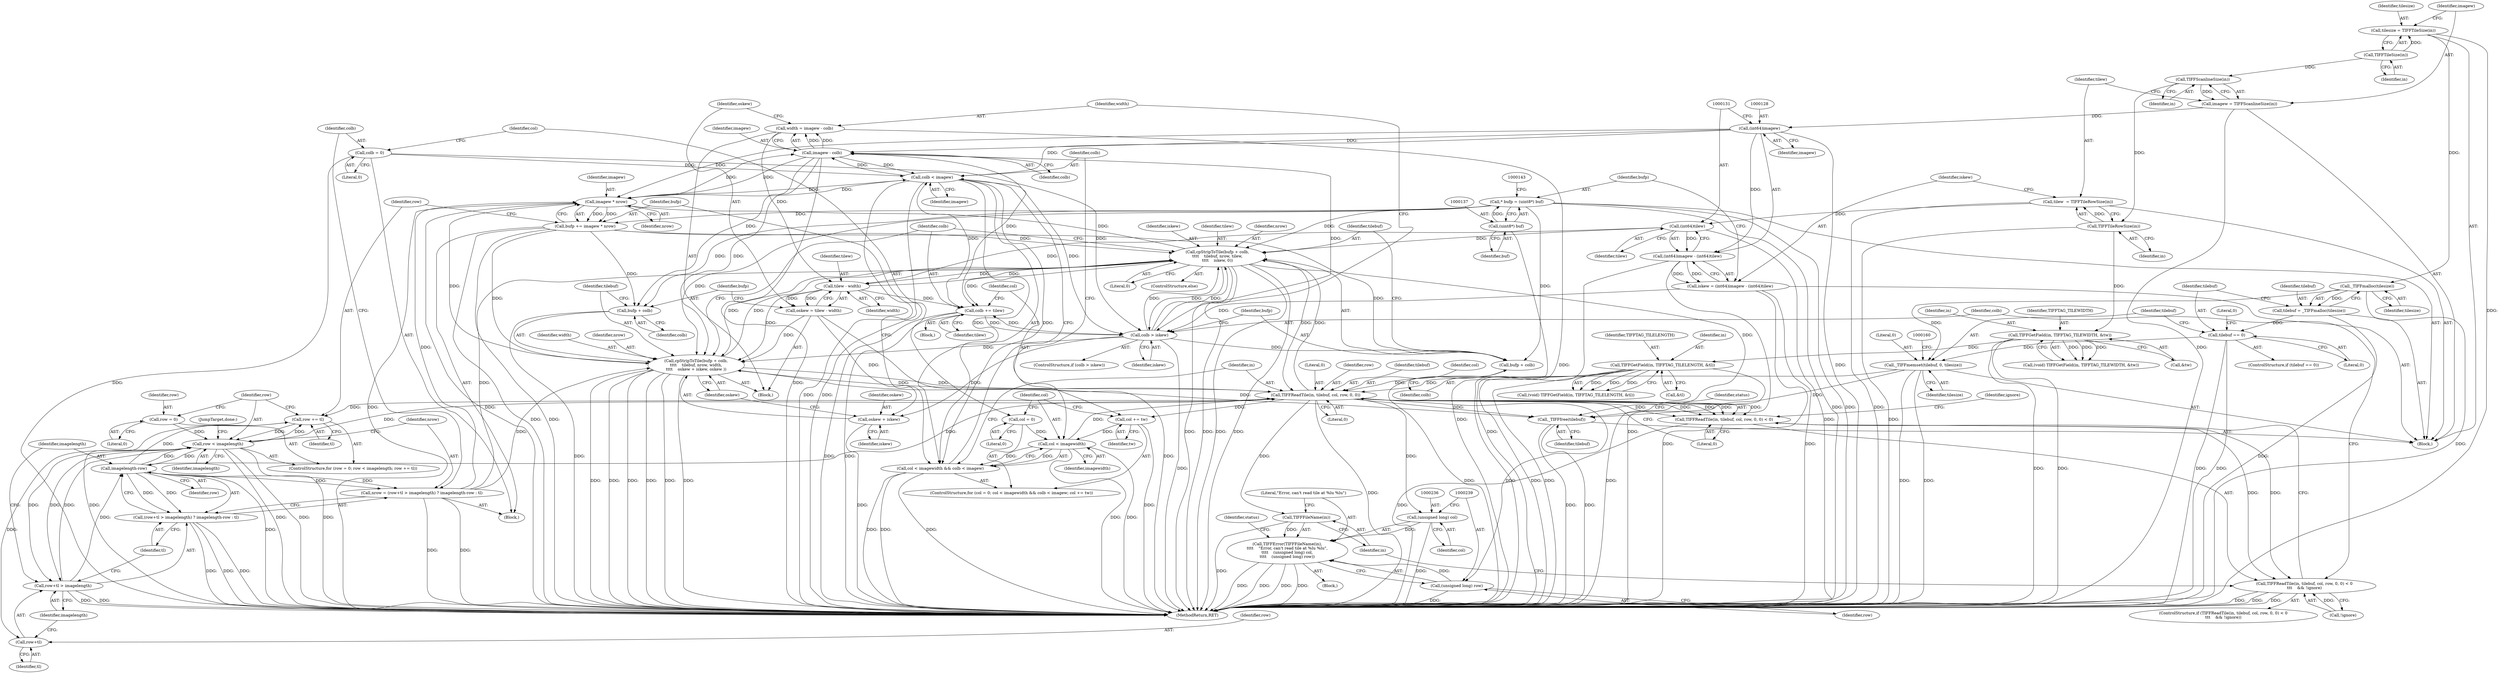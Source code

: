digraph "0_libtiff_787c0ee906430b772f33ca50b97b8b5ca070faec@integer" {
"1000251" [label="(Call,width = imagew - colb)"];
"1000253" [label="(Call,imagew - colb)"];
"1000210" [label="(Call,colb < imagew)"];
"1000283" [label="(Call,colb += tilew)"];
"1000259" [label="(Call,tilew - width)"];
"1000130" [label="(Call,(int64)tilew)"];
"1000119" [label="(Call,tilew  = TIFFTileRowSize(in))"];
"1000121" [label="(Call,TIFFTileRowSize(in))"];
"1000116" [label="(Call,TIFFScanlineSize(in))"];
"1000110" [label="(Call,TIFFTileSize(in))"];
"1000274" [label="(Call,cpStripToTile(bufp + colb,\n\t\t\t\t    tilebuf, nrow, tilew,\n\t\t\t\t    iskew, 0))"];
"1000286" [label="(Call,bufp += imagew * nrow)"];
"1000288" [label="(Call,imagew * nrow)"];
"1000127" [label="(Call,(int64)imagew)"];
"1000114" [label="(Call,imagew = TIFFScanlineSize(in))"];
"1000185" [label="(Call,nrow = (row+tl > imagelength) ? imagelength-row : tl)"];
"1000193" [label="(Call,imagelength-row)"];
"1000188" [label="(Call,row+tl > imagelength)"];
"1000177" [label="(Call,row < imagelength)"];
"1000180" [label="(Call,row += tl)"];
"1000220" [label="(Call,TIFFReadTile(in, tilebuf, col, row, 0, 0))"];
"1000168" [label="(Call,TIFFGetField(in, TIFFTAG_TILELENGTH, &tl))"];
"1000161" [label="(Call,TIFFGetField(in, TIFFTAG_TILEWIDTH, &tw))"];
"1000262" [label="(Call,cpStripToTile(bufp + colb,\n\t\t\t\t    tilebuf, nrow, width,\n\t\t\t\t    oskew + iskew, oskew ))"];
"1000134" [label="(Call,* bufp = (uint8*) buf)"];
"1000136" [label="(Call,(uint8*) buf)"];
"1000257" [label="(Call,oskew = tilew - width)"];
"1000246" [label="(Call,colb > iskew)"];
"1000198" [label="(Call,colb = 0)"];
"1000124" [label="(Call,iskew = (int64)imagew - (int64)tilew)"];
"1000126" [label="(Call,(int64)imagew - (int64)tilew)"];
"1000155" [label="(Call,_TIFFmemset(tilebuf, 0, tilesize))"];
"1000150" [label="(Call,tilebuf == 0)"];
"1000145" [label="(Call,tilebuf = _TIFFmalloc(tilesize))"];
"1000147" [label="(Call,_TIFFmalloc(tilesize))"];
"1000108" [label="(Call,tilesize = TIFFTileSize(in))"];
"1000207" [label="(Call,col < imagewidth)"];
"1000213" [label="(Call,col += tw)"];
"1000203" [label="(Call,col = 0)"];
"1000174" [label="(Call,row = 0)"];
"1000251" [label="(Call,width = imagew - colb)"];
"1000206" [label="(Call,col < imagewidth && colb < imagew)"];
"1000263" [label="(Call,bufp + colb)"];
"1000275" [label="(Call,bufp + colb)"];
"1000269" [label="(Call,oskew + iskew)"];
"1000292" [label="(Call,_TIFFfree(tilebuf))"];
"1000187" [label="(Call,(row+tl > imagelength) ? imagelength-row : tl)"];
"1000189" [label="(Call,row+tl)"];
"1000219" [label="(Call,TIFFReadTile(in, tilebuf, col, row, 0, 0) < 0)"];
"1000218" [label="(Call,TIFFReadTile(in, tilebuf, col, row, 0, 0) < 0\n\t\t\t    && !ignore)"];
"1000232" [label="(Call,TIFFFileName(in))"];
"1000231" [label="(Call,TIFFError(TIFFFileName(in),\n\t\t\t\t    \"Error, can't read tile at %lu %lu\",\n\t\t\t\t    (unsigned long) col,\n\t\t\t\t    (unsigned long) row))"];
"1000235" [label="(Call,(unsigned long) col)"];
"1000238" [label="(Call,(unsigned long) row)"];
"1000246" [label="(Call,colb > iskew)"];
"1000281" [label="(Identifier,iskew)"];
"1000175" [label="(Identifier,row)"];
"1000249" [label="(Block,)"];
"1000296" [label="(MethodReturn,RET)"];
"1000195" [label="(Identifier,row)"];
"1000180" [label="(Call,row += tl)"];
"1000272" [label="(Identifier,oskew)"];
"1000228" [label="(Call,!ignore)"];
"1000282" [label="(Literal,0)"];
"1000235" [label="(Call,(unsigned long) col)"];
"1000155" [label="(Call,_TIFFmemset(tilebuf, 0, tilesize))"];
"1000251" [label="(Call,width = imagew - colb)"];
"1000267" [label="(Identifier,nrow)"];
"1000266" [label="(Identifier,tilebuf)"];
"1000177" [label="(Call,row < imagelength)"];
"1000258" [label="(Identifier,oskew)"];
"1000150" [label="(Call,tilebuf == 0)"];
"1000216" [label="(Block,)"];
"1000257" [label="(Call,oskew = tilew - width)"];
"1000192" [label="(Identifier,imagelength)"];
"1000111" [label="(Identifier,in)"];
"1000169" [label="(Identifier,in)"];
"1000280" [label="(Identifier,tilew)"];
"1000198" [label="(Call,colb = 0)"];
"1000145" [label="(Call,tilebuf = _TIFFmalloc(tilesize))"];
"1000276" [label="(Identifier,bufp)"];
"1000193" [label="(Call,imagelength-row)"];
"1000189" [label="(Call,row+tl)"];
"1000212" [label="(Identifier,imagew)"];
"1000217" [label="(ControlStructure,if (TIFFReadTile(in, tilebuf, col, row, 0, 0) < 0\n\t\t\t    && !ignore))"];
"1000114" [label="(Call,imagew = TIFFScanlineSize(in))"];
"1000277" [label="(Identifier,colb)"];
"1000166" [label="(Call,(void) TIFFGetField(in, TIFFTAG_TILELENGTH, &tl))"];
"1000181" [label="(Identifier,row)"];
"1000121" [label="(Call,TIFFTileRowSize(in))"];
"1000182" [label="(Identifier,tl)"];
"1000194" [label="(Identifier,imagelength)"];
"1000213" [label="(Call,col += tw)"];
"1000210" [label="(Call,colb < imagew)"];
"1000226" [label="(Literal,0)"];
"1000259" [label="(Call,tilew - width)"];
"1000162" [label="(Identifier,in)"];
"1000183" [label="(Block,)"];
"1000156" [label="(Identifier,tilebuf)"];
"1000108" [label="(Call,tilesize = TIFFTileSize(in))"];
"1000242" [label="(Identifier,status)"];
"1000163" [label="(Identifier,TIFFTAG_TILEWIDTH)"];
"1000265" [label="(Identifier,colb)"];
"1000261" [label="(Identifier,width)"];
"1000203" [label="(Call,col = 0)"];
"1000129" [label="(Identifier,imagew)"];
"1000284" [label="(Identifier,colb)"];
"1000135" [label="(Identifier,bufp)"];
"1000176" [label="(Literal,0)"];
"1000233" [label="(Identifier,in)"];
"1000219" [label="(Call,TIFFReadTile(in, tilebuf, col, row, 0, 0) < 0)"];
"1000147" [label="(Call,_TIFFmalloc(tilesize))"];
"1000232" [label="(Call,TIFFFileName(in))"];
"1000209" [label="(Identifier,imagewidth)"];
"1000275" [label="(Call,bufp + colb)"];
"1000240" [label="(Identifier,row)"];
"1000185" [label="(Call,nrow = (row+tl > imagelength) ? imagelength-row : tl)"];
"1000222" [label="(Identifier,tilebuf)"];
"1000260" [label="(Identifier,tilew)"];
"1000229" [label="(Identifier,ignore)"];
"1000252" [label="(Identifier,width)"];
"1000274" [label="(Call,cpStripToTile(bufp + colb,\n\t\t\t\t    tilebuf, nrow, tilew,\n\t\t\t\t    iskew, 0))"];
"1000134" [label="(Call,* bufp = (uint8*) buf)"];
"1000220" [label="(Call,TIFFReadTile(in, tilebuf, col, row, 0, 0))"];
"1000152" [label="(Literal,0)"];
"1000207" [label="(Call,col < imagewidth)"];
"1000126" [label="(Call,(int64)imagew - (int64)tilew)"];
"1000238" [label="(Call,(unsigned long) row)"];
"1000199" [label="(Identifier,colb)"];
"1000263" [label="(Call,bufp + colb)"];
"1000132" [label="(Identifier,tilew)"];
"1000158" [label="(Identifier,tilesize)"];
"1000116" [label="(Call,TIFFScanlineSize(in))"];
"1000214" [label="(Identifier,col)"];
"1000204" [label="(Identifier,col)"];
"1000285" [label="(Identifier,tilew)"];
"1000295" [label="(Identifier,status)"];
"1000269" [label="(Call,oskew + iskew)"];
"1000191" [label="(Identifier,tl)"];
"1000234" [label="(Literal,\"Error, can't read tile at %lu %lu\")"];
"1000255" [label="(Identifier,colb)"];
"1000171" [label="(Call,&tl)"];
"1000188" [label="(Call,row+tl > imagelength)"];
"1000279" [label="(Identifier,nrow)"];
"1000262" [label="(Call,cpStripToTile(bufp + colb,\n\t\t\t\t    tilebuf, nrow, width,\n\t\t\t\t    oskew + iskew, oskew ))"];
"1000154" [label="(Literal,0)"];
"1000117" [label="(Identifier,in)"];
"1000283" [label="(Call,colb += tilew)"];
"1000119" [label="(Call,tilew  = TIFFTileRowSize(in))"];
"1000268" [label="(Identifier,width)"];
"1000138" [label="(Identifier,buf)"];
"1000237" [label="(Identifier,col)"];
"1000110" [label="(Call,TIFFTileSize(in))"];
"1000173" [label="(ControlStructure,for (row = 0; row < imagelength; row += tl))"];
"1000170" [label="(Identifier,TIFFTAG_TILELENGTH)"];
"1000253" [label="(Call,imagew - colb)"];
"1000270" [label="(Identifier,oskew)"];
"1000223" [label="(Identifier,col)"];
"1000151" [label="(Identifier,tilebuf)"];
"1000206" [label="(Call,col < imagewidth && colb < imagew)"];
"1000254" [label="(Identifier,imagew)"];
"1000164" [label="(Call,&tw)"];
"1000202" [label="(ControlStructure,for (col = 0; col < imagewidth && colb < imagew; col += tw))"];
"1000211" [label="(Identifier,colb)"];
"1000287" [label="(Identifier,bufp)"];
"1000149" [label="(ControlStructure,if (tilebuf == 0))"];
"1000122" [label="(Identifier,in)"];
"1000187" [label="(Call,(row+tl > imagelength) ? imagelength-row : tl)"];
"1000196" [label="(Identifier,tl)"];
"1000102" [label="(Block,)"];
"1000225" [label="(Literal,0)"];
"1000231" [label="(Call,TIFFError(TIFFFileName(in),\n\t\t\t\t    \"Error, can't read tile at %lu %lu\",\n\t\t\t\t    (unsigned long) col,\n\t\t\t\t    (unsigned long) row))"];
"1000248" [label="(Identifier,iskew)"];
"1000127" [label="(Call,(int64)imagew)"];
"1000148" [label="(Identifier,tilesize)"];
"1000286" [label="(Call,bufp += imagew * nrow)"];
"1000289" [label="(Identifier,imagew)"];
"1000146" [label="(Identifier,tilebuf)"];
"1000291" [label="(JumpTarget,done:)"];
"1000109" [label="(Identifier,tilesize)"];
"1000190" [label="(Identifier,row)"];
"1000124" [label="(Call,iskew = (int64)imagew - (int64)tilew)"];
"1000157" [label="(Literal,0)"];
"1000200" [label="(Literal,0)"];
"1000168" [label="(Call,TIFFGetField(in, TIFFTAG_TILELENGTH, &tl))"];
"1000115" [label="(Identifier,imagew)"];
"1000273" [label="(ControlStructure,else)"];
"1000227" [label="(Literal,0)"];
"1000186" [label="(Identifier,nrow)"];
"1000136" [label="(Call,(uint8*) buf)"];
"1000161" [label="(Call,TIFFGetField(in, TIFFTAG_TILEWIDTH, &tw))"];
"1000174" [label="(Call,row = 0)"];
"1000290" [label="(Identifier,nrow)"];
"1000221" [label="(Identifier,in)"];
"1000230" [label="(Block,)"];
"1000271" [label="(Identifier,iskew)"];
"1000292" [label="(Call,_TIFFfree(tilebuf))"];
"1000178" [label="(Identifier,row)"];
"1000125" [label="(Identifier,iskew)"];
"1000120" [label="(Identifier,tilew)"];
"1000247" [label="(Identifier,colb)"];
"1000288" [label="(Call,imagew * nrow)"];
"1000224" [label="(Identifier,row)"];
"1000264" [label="(Identifier,bufp)"];
"1000278" [label="(Identifier,tilebuf)"];
"1000130" [label="(Call,(int64)tilew)"];
"1000159" [label="(Call,(void) TIFFGetField(in, TIFFTAG_TILEWIDTH, &tw))"];
"1000245" [label="(ControlStructure,if (colb > iskew))"];
"1000208" [label="(Identifier,col)"];
"1000218" [label="(Call,TIFFReadTile(in, tilebuf, col, row, 0, 0) < 0\n\t\t\t    && !ignore)"];
"1000179" [label="(Identifier,imagelength)"];
"1000205" [label="(Literal,0)"];
"1000293" [label="(Identifier,tilebuf)"];
"1000215" [label="(Identifier,tw)"];
"1000251" -> "1000249"  [label="AST: "];
"1000251" -> "1000253"  [label="CFG: "];
"1000252" -> "1000251"  [label="AST: "];
"1000253" -> "1000251"  [label="AST: "];
"1000258" -> "1000251"  [label="CFG: "];
"1000251" -> "1000296"  [label="DDG: "];
"1000253" -> "1000251"  [label="DDG: "];
"1000253" -> "1000251"  [label="DDG: "];
"1000251" -> "1000259"  [label="DDG: "];
"1000253" -> "1000255"  [label="CFG: "];
"1000254" -> "1000253"  [label="AST: "];
"1000255" -> "1000253"  [label="AST: "];
"1000253" -> "1000296"  [label="DDG: "];
"1000253" -> "1000210"  [label="DDG: "];
"1000210" -> "1000253"  [label="DDG: "];
"1000127" -> "1000253"  [label="DDG: "];
"1000288" -> "1000253"  [label="DDG: "];
"1000246" -> "1000253"  [label="DDG: "];
"1000253" -> "1000262"  [label="DDG: "];
"1000253" -> "1000263"  [label="DDG: "];
"1000253" -> "1000283"  [label="DDG: "];
"1000253" -> "1000288"  [label="DDG: "];
"1000210" -> "1000206"  [label="AST: "];
"1000210" -> "1000212"  [label="CFG: "];
"1000211" -> "1000210"  [label="AST: "];
"1000212" -> "1000210"  [label="AST: "];
"1000206" -> "1000210"  [label="CFG: "];
"1000210" -> "1000296"  [label="DDG: "];
"1000210" -> "1000296"  [label="DDG: "];
"1000210" -> "1000206"  [label="DDG: "];
"1000210" -> "1000206"  [label="DDG: "];
"1000283" -> "1000210"  [label="DDG: "];
"1000198" -> "1000210"  [label="DDG: "];
"1000127" -> "1000210"  [label="DDG: "];
"1000288" -> "1000210"  [label="DDG: "];
"1000210" -> "1000246"  [label="DDG: "];
"1000210" -> "1000288"  [label="DDG: "];
"1000283" -> "1000216"  [label="AST: "];
"1000283" -> "1000285"  [label="CFG: "];
"1000284" -> "1000283"  [label="AST: "];
"1000285" -> "1000283"  [label="AST: "];
"1000214" -> "1000283"  [label="CFG: "];
"1000283" -> "1000296"  [label="DDG: "];
"1000283" -> "1000296"  [label="DDG: "];
"1000283" -> "1000246"  [label="DDG: "];
"1000259" -> "1000283"  [label="DDG: "];
"1000274" -> "1000283"  [label="DDG: "];
"1000246" -> "1000283"  [label="DDG: "];
"1000259" -> "1000257"  [label="AST: "];
"1000259" -> "1000261"  [label="CFG: "];
"1000260" -> "1000259"  [label="AST: "];
"1000261" -> "1000259"  [label="AST: "];
"1000257" -> "1000259"  [label="CFG: "];
"1000259" -> "1000257"  [label="DDG: "];
"1000259" -> "1000257"  [label="DDG: "];
"1000130" -> "1000259"  [label="DDG: "];
"1000274" -> "1000259"  [label="DDG: "];
"1000259" -> "1000262"  [label="DDG: "];
"1000259" -> "1000274"  [label="DDG: "];
"1000130" -> "1000126"  [label="AST: "];
"1000130" -> "1000132"  [label="CFG: "];
"1000131" -> "1000130"  [label="AST: "];
"1000132" -> "1000130"  [label="AST: "];
"1000126" -> "1000130"  [label="CFG: "];
"1000130" -> "1000296"  [label="DDG: "];
"1000130" -> "1000126"  [label="DDG: "];
"1000119" -> "1000130"  [label="DDG: "];
"1000130" -> "1000274"  [label="DDG: "];
"1000119" -> "1000102"  [label="AST: "];
"1000119" -> "1000121"  [label="CFG: "];
"1000120" -> "1000119"  [label="AST: "];
"1000121" -> "1000119"  [label="AST: "];
"1000125" -> "1000119"  [label="CFG: "];
"1000119" -> "1000296"  [label="DDG: "];
"1000121" -> "1000119"  [label="DDG: "];
"1000121" -> "1000122"  [label="CFG: "];
"1000122" -> "1000121"  [label="AST: "];
"1000121" -> "1000296"  [label="DDG: "];
"1000116" -> "1000121"  [label="DDG: "];
"1000121" -> "1000161"  [label="DDG: "];
"1000116" -> "1000114"  [label="AST: "];
"1000116" -> "1000117"  [label="CFG: "];
"1000117" -> "1000116"  [label="AST: "];
"1000114" -> "1000116"  [label="CFG: "];
"1000116" -> "1000114"  [label="DDG: "];
"1000110" -> "1000116"  [label="DDG: "];
"1000110" -> "1000108"  [label="AST: "];
"1000110" -> "1000111"  [label="CFG: "];
"1000111" -> "1000110"  [label="AST: "];
"1000108" -> "1000110"  [label="CFG: "];
"1000110" -> "1000108"  [label="DDG: "];
"1000274" -> "1000273"  [label="AST: "];
"1000274" -> "1000282"  [label="CFG: "];
"1000275" -> "1000274"  [label="AST: "];
"1000278" -> "1000274"  [label="AST: "];
"1000279" -> "1000274"  [label="AST: "];
"1000280" -> "1000274"  [label="AST: "];
"1000281" -> "1000274"  [label="AST: "];
"1000282" -> "1000274"  [label="AST: "];
"1000284" -> "1000274"  [label="CFG: "];
"1000274" -> "1000296"  [label="DDG: "];
"1000274" -> "1000296"  [label="DDG: "];
"1000274" -> "1000296"  [label="DDG: "];
"1000274" -> "1000296"  [label="DDG: "];
"1000274" -> "1000220"  [label="DDG: "];
"1000274" -> "1000246"  [label="DDG: "];
"1000274" -> "1000262"  [label="DDG: "];
"1000286" -> "1000274"  [label="DDG: "];
"1000134" -> "1000274"  [label="DDG: "];
"1000246" -> "1000274"  [label="DDG: "];
"1000246" -> "1000274"  [label="DDG: "];
"1000220" -> "1000274"  [label="DDG: "];
"1000185" -> "1000274"  [label="DDG: "];
"1000262" -> "1000274"  [label="DDG: "];
"1000274" -> "1000288"  [label="DDG: "];
"1000274" -> "1000292"  [label="DDG: "];
"1000286" -> "1000183"  [label="AST: "];
"1000286" -> "1000288"  [label="CFG: "];
"1000287" -> "1000286"  [label="AST: "];
"1000288" -> "1000286"  [label="AST: "];
"1000181" -> "1000286"  [label="CFG: "];
"1000286" -> "1000296"  [label="DDG: "];
"1000286" -> "1000296"  [label="DDG: "];
"1000286" -> "1000262"  [label="DDG: "];
"1000286" -> "1000263"  [label="DDG: "];
"1000286" -> "1000275"  [label="DDG: "];
"1000288" -> "1000286"  [label="DDG: "];
"1000288" -> "1000286"  [label="DDG: "];
"1000134" -> "1000286"  [label="DDG: "];
"1000288" -> "1000290"  [label="CFG: "];
"1000289" -> "1000288"  [label="AST: "];
"1000290" -> "1000288"  [label="AST: "];
"1000288" -> "1000296"  [label="DDG: "];
"1000288" -> "1000296"  [label="DDG: "];
"1000127" -> "1000288"  [label="DDG: "];
"1000185" -> "1000288"  [label="DDG: "];
"1000262" -> "1000288"  [label="DDG: "];
"1000127" -> "1000126"  [label="AST: "];
"1000127" -> "1000129"  [label="CFG: "];
"1000128" -> "1000127"  [label="AST: "];
"1000129" -> "1000127"  [label="AST: "];
"1000131" -> "1000127"  [label="CFG: "];
"1000127" -> "1000296"  [label="DDG: "];
"1000127" -> "1000126"  [label="DDG: "];
"1000114" -> "1000127"  [label="DDG: "];
"1000114" -> "1000102"  [label="AST: "];
"1000115" -> "1000114"  [label="AST: "];
"1000120" -> "1000114"  [label="CFG: "];
"1000114" -> "1000296"  [label="DDG: "];
"1000185" -> "1000183"  [label="AST: "];
"1000185" -> "1000187"  [label="CFG: "];
"1000186" -> "1000185"  [label="AST: "];
"1000187" -> "1000185"  [label="AST: "];
"1000199" -> "1000185"  [label="CFG: "];
"1000185" -> "1000296"  [label="DDG: "];
"1000185" -> "1000296"  [label="DDG: "];
"1000193" -> "1000185"  [label="DDG: "];
"1000193" -> "1000185"  [label="DDG: "];
"1000185" -> "1000262"  [label="DDG: "];
"1000193" -> "1000187"  [label="AST: "];
"1000193" -> "1000195"  [label="CFG: "];
"1000194" -> "1000193"  [label="AST: "];
"1000195" -> "1000193"  [label="AST: "];
"1000187" -> "1000193"  [label="CFG: "];
"1000193" -> "1000296"  [label="DDG: "];
"1000193" -> "1000177"  [label="DDG: "];
"1000193" -> "1000180"  [label="DDG: "];
"1000193" -> "1000187"  [label="DDG: "];
"1000193" -> "1000187"  [label="DDG: "];
"1000188" -> "1000193"  [label="DDG: "];
"1000177" -> "1000193"  [label="DDG: "];
"1000193" -> "1000220"  [label="DDG: "];
"1000188" -> "1000187"  [label="AST: "];
"1000188" -> "1000192"  [label="CFG: "];
"1000189" -> "1000188"  [label="AST: "];
"1000192" -> "1000188"  [label="AST: "];
"1000194" -> "1000188"  [label="CFG: "];
"1000196" -> "1000188"  [label="CFG: "];
"1000188" -> "1000296"  [label="DDG: "];
"1000188" -> "1000296"  [label="DDG: "];
"1000188" -> "1000177"  [label="DDG: "];
"1000177" -> "1000188"  [label="DDG: "];
"1000177" -> "1000188"  [label="DDG: "];
"1000177" -> "1000173"  [label="AST: "];
"1000177" -> "1000179"  [label="CFG: "];
"1000178" -> "1000177"  [label="AST: "];
"1000179" -> "1000177"  [label="AST: "];
"1000186" -> "1000177"  [label="CFG: "];
"1000291" -> "1000177"  [label="CFG: "];
"1000177" -> "1000296"  [label="DDG: "];
"1000177" -> "1000296"  [label="DDG: "];
"1000177" -> "1000296"  [label="DDG: "];
"1000180" -> "1000177"  [label="DDG: "];
"1000174" -> "1000177"  [label="DDG: "];
"1000177" -> "1000180"  [label="DDG: "];
"1000177" -> "1000189"  [label="DDG: "];
"1000177" -> "1000220"  [label="DDG: "];
"1000180" -> "1000173"  [label="AST: "];
"1000180" -> "1000182"  [label="CFG: "];
"1000181" -> "1000180"  [label="AST: "];
"1000182" -> "1000180"  [label="AST: "];
"1000178" -> "1000180"  [label="CFG: "];
"1000180" -> "1000296"  [label="DDG: "];
"1000220" -> "1000180"  [label="DDG: "];
"1000220" -> "1000219"  [label="AST: "];
"1000220" -> "1000226"  [label="CFG: "];
"1000221" -> "1000220"  [label="AST: "];
"1000222" -> "1000220"  [label="AST: "];
"1000223" -> "1000220"  [label="AST: "];
"1000224" -> "1000220"  [label="AST: "];
"1000225" -> "1000220"  [label="AST: "];
"1000226" -> "1000220"  [label="AST: "];
"1000227" -> "1000220"  [label="CFG: "];
"1000220" -> "1000296"  [label="DDG: "];
"1000220" -> "1000213"  [label="DDG: "];
"1000220" -> "1000219"  [label="DDG: "];
"1000220" -> "1000219"  [label="DDG: "];
"1000220" -> "1000219"  [label="DDG: "];
"1000220" -> "1000219"  [label="DDG: "];
"1000220" -> "1000219"  [label="DDG: "];
"1000168" -> "1000220"  [label="DDG: "];
"1000262" -> "1000220"  [label="DDG: "];
"1000155" -> "1000220"  [label="DDG: "];
"1000207" -> "1000220"  [label="DDG: "];
"1000220" -> "1000232"  [label="DDG: "];
"1000220" -> "1000235"  [label="DDG: "];
"1000220" -> "1000238"  [label="DDG: "];
"1000220" -> "1000262"  [label="DDG: "];
"1000220" -> "1000292"  [label="DDG: "];
"1000168" -> "1000166"  [label="AST: "];
"1000168" -> "1000171"  [label="CFG: "];
"1000169" -> "1000168"  [label="AST: "];
"1000170" -> "1000168"  [label="AST: "];
"1000171" -> "1000168"  [label="AST: "];
"1000166" -> "1000168"  [label="CFG: "];
"1000168" -> "1000296"  [label="DDG: "];
"1000168" -> "1000296"  [label="DDG: "];
"1000168" -> "1000296"  [label="DDG: "];
"1000168" -> "1000166"  [label="DDG: "];
"1000168" -> "1000166"  [label="DDG: "];
"1000168" -> "1000166"  [label="DDG: "];
"1000161" -> "1000168"  [label="DDG: "];
"1000161" -> "1000159"  [label="AST: "];
"1000161" -> "1000164"  [label="CFG: "];
"1000162" -> "1000161"  [label="AST: "];
"1000163" -> "1000161"  [label="AST: "];
"1000164" -> "1000161"  [label="AST: "];
"1000159" -> "1000161"  [label="CFG: "];
"1000161" -> "1000296"  [label="DDG: "];
"1000161" -> "1000296"  [label="DDG: "];
"1000161" -> "1000159"  [label="DDG: "];
"1000161" -> "1000159"  [label="DDG: "];
"1000161" -> "1000159"  [label="DDG: "];
"1000262" -> "1000249"  [label="AST: "];
"1000262" -> "1000272"  [label="CFG: "];
"1000263" -> "1000262"  [label="AST: "];
"1000266" -> "1000262"  [label="AST: "];
"1000267" -> "1000262"  [label="AST: "];
"1000268" -> "1000262"  [label="AST: "];
"1000269" -> "1000262"  [label="AST: "];
"1000272" -> "1000262"  [label="AST: "];
"1000284" -> "1000262"  [label="CFG: "];
"1000262" -> "1000296"  [label="DDG: "];
"1000262" -> "1000296"  [label="DDG: "];
"1000262" -> "1000296"  [label="DDG: "];
"1000262" -> "1000296"  [label="DDG: "];
"1000262" -> "1000296"  [label="DDG: "];
"1000262" -> "1000296"  [label="DDG: "];
"1000134" -> "1000262"  [label="DDG: "];
"1000257" -> "1000262"  [label="DDG: "];
"1000246" -> "1000262"  [label="DDG: "];
"1000262" -> "1000292"  [label="DDG: "];
"1000134" -> "1000102"  [label="AST: "];
"1000134" -> "1000136"  [label="CFG: "];
"1000135" -> "1000134"  [label="AST: "];
"1000136" -> "1000134"  [label="AST: "];
"1000143" -> "1000134"  [label="CFG: "];
"1000134" -> "1000296"  [label="DDG: "];
"1000134" -> "1000296"  [label="DDG: "];
"1000136" -> "1000134"  [label="DDG: "];
"1000134" -> "1000263"  [label="DDG: "];
"1000134" -> "1000275"  [label="DDG: "];
"1000136" -> "1000138"  [label="CFG: "];
"1000137" -> "1000136"  [label="AST: "];
"1000138" -> "1000136"  [label="AST: "];
"1000136" -> "1000296"  [label="DDG: "];
"1000257" -> "1000249"  [label="AST: "];
"1000258" -> "1000257"  [label="AST: "];
"1000264" -> "1000257"  [label="CFG: "];
"1000257" -> "1000296"  [label="DDG: "];
"1000257" -> "1000269"  [label="DDG: "];
"1000246" -> "1000245"  [label="AST: "];
"1000246" -> "1000248"  [label="CFG: "];
"1000247" -> "1000246"  [label="AST: "];
"1000248" -> "1000246"  [label="AST: "];
"1000252" -> "1000246"  [label="CFG: "];
"1000276" -> "1000246"  [label="CFG: "];
"1000246" -> "1000296"  [label="DDG: "];
"1000198" -> "1000246"  [label="DDG: "];
"1000124" -> "1000246"  [label="DDG: "];
"1000246" -> "1000269"  [label="DDG: "];
"1000246" -> "1000275"  [label="DDG: "];
"1000198" -> "1000183"  [label="AST: "];
"1000198" -> "1000200"  [label="CFG: "];
"1000199" -> "1000198"  [label="AST: "];
"1000200" -> "1000198"  [label="AST: "];
"1000204" -> "1000198"  [label="CFG: "];
"1000198" -> "1000296"  [label="DDG: "];
"1000124" -> "1000102"  [label="AST: "];
"1000124" -> "1000126"  [label="CFG: "];
"1000125" -> "1000124"  [label="AST: "];
"1000126" -> "1000124"  [label="AST: "];
"1000135" -> "1000124"  [label="CFG: "];
"1000124" -> "1000296"  [label="DDG: "];
"1000124" -> "1000296"  [label="DDG: "];
"1000126" -> "1000124"  [label="DDG: "];
"1000126" -> "1000124"  [label="DDG: "];
"1000126" -> "1000296"  [label="DDG: "];
"1000126" -> "1000296"  [label="DDG: "];
"1000155" -> "1000102"  [label="AST: "];
"1000155" -> "1000158"  [label="CFG: "];
"1000156" -> "1000155"  [label="AST: "];
"1000157" -> "1000155"  [label="AST: "];
"1000158" -> "1000155"  [label="AST: "];
"1000160" -> "1000155"  [label="CFG: "];
"1000155" -> "1000296"  [label="DDG: "];
"1000155" -> "1000296"  [label="DDG: "];
"1000150" -> "1000155"  [label="DDG: "];
"1000147" -> "1000155"  [label="DDG: "];
"1000155" -> "1000292"  [label="DDG: "];
"1000150" -> "1000149"  [label="AST: "];
"1000150" -> "1000152"  [label="CFG: "];
"1000151" -> "1000150"  [label="AST: "];
"1000152" -> "1000150"  [label="AST: "];
"1000154" -> "1000150"  [label="CFG: "];
"1000156" -> "1000150"  [label="CFG: "];
"1000150" -> "1000296"  [label="DDG: "];
"1000150" -> "1000296"  [label="DDG: "];
"1000145" -> "1000150"  [label="DDG: "];
"1000145" -> "1000102"  [label="AST: "];
"1000145" -> "1000147"  [label="CFG: "];
"1000146" -> "1000145"  [label="AST: "];
"1000147" -> "1000145"  [label="AST: "];
"1000151" -> "1000145"  [label="CFG: "];
"1000145" -> "1000296"  [label="DDG: "];
"1000147" -> "1000145"  [label="DDG: "];
"1000147" -> "1000148"  [label="CFG: "];
"1000148" -> "1000147"  [label="AST: "];
"1000147" -> "1000296"  [label="DDG: "];
"1000108" -> "1000147"  [label="DDG: "];
"1000108" -> "1000102"  [label="AST: "];
"1000109" -> "1000108"  [label="AST: "];
"1000115" -> "1000108"  [label="CFG: "];
"1000108" -> "1000296"  [label="DDG: "];
"1000207" -> "1000206"  [label="AST: "];
"1000207" -> "1000209"  [label="CFG: "];
"1000208" -> "1000207"  [label="AST: "];
"1000209" -> "1000207"  [label="AST: "];
"1000211" -> "1000207"  [label="CFG: "];
"1000206" -> "1000207"  [label="CFG: "];
"1000207" -> "1000296"  [label="DDG: "];
"1000207" -> "1000296"  [label="DDG: "];
"1000207" -> "1000206"  [label="DDG: "];
"1000207" -> "1000206"  [label="DDG: "];
"1000213" -> "1000207"  [label="DDG: "];
"1000203" -> "1000207"  [label="DDG: "];
"1000213" -> "1000202"  [label="AST: "];
"1000213" -> "1000215"  [label="CFG: "];
"1000214" -> "1000213"  [label="AST: "];
"1000215" -> "1000213"  [label="AST: "];
"1000208" -> "1000213"  [label="CFG: "];
"1000213" -> "1000296"  [label="DDG: "];
"1000203" -> "1000202"  [label="AST: "];
"1000203" -> "1000205"  [label="CFG: "];
"1000204" -> "1000203"  [label="AST: "];
"1000205" -> "1000203"  [label="AST: "];
"1000208" -> "1000203"  [label="CFG: "];
"1000174" -> "1000173"  [label="AST: "];
"1000174" -> "1000176"  [label="CFG: "];
"1000175" -> "1000174"  [label="AST: "];
"1000176" -> "1000174"  [label="AST: "];
"1000178" -> "1000174"  [label="CFG: "];
"1000206" -> "1000202"  [label="AST: "];
"1000221" -> "1000206"  [label="CFG: "];
"1000287" -> "1000206"  [label="CFG: "];
"1000206" -> "1000296"  [label="DDG: "];
"1000206" -> "1000296"  [label="DDG: "];
"1000206" -> "1000296"  [label="DDG: "];
"1000263" -> "1000265"  [label="CFG: "];
"1000264" -> "1000263"  [label="AST: "];
"1000265" -> "1000263"  [label="AST: "];
"1000266" -> "1000263"  [label="CFG: "];
"1000263" -> "1000296"  [label="DDG: "];
"1000275" -> "1000277"  [label="CFG: "];
"1000276" -> "1000275"  [label="AST: "];
"1000277" -> "1000275"  [label="AST: "];
"1000278" -> "1000275"  [label="CFG: "];
"1000275" -> "1000296"  [label="DDG: "];
"1000269" -> "1000271"  [label="CFG: "];
"1000270" -> "1000269"  [label="AST: "];
"1000271" -> "1000269"  [label="AST: "];
"1000272" -> "1000269"  [label="CFG: "];
"1000269" -> "1000296"  [label="DDG: "];
"1000292" -> "1000102"  [label="AST: "];
"1000292" -> "1000293"  [label="CFG: "];
"1000293" -> "1000292"  [label="AST: "];
"1000295" -> "1000292"  [label="CFG: "];
"1000292" -> "1000296"  [label="DDG: "];
"1000292" -> "1000296"  [label="DDG: "];
"1000187" -> "1000196"  [label="CFG: "];
"1000196" -> "1000187"  [label="AST: "];
"1000187" -> "1000296"  [label="DDG: "];
"1000187" -> "1000296"  [label="DDG: "];
"1000187" -> "1000296"  [label="DDG: "];
"1000189" -> "1000191"  [label="CFG: "];
"1000190" -> "1000189"  [label="AST: "];
"1000191" -> "1000189"  [label="AST: "];
"1000192" -> "1000189"  [label="CFG: "];
"1000219" -> "1000218"  [label="AST: "];
"1000219" -> "1000227"  [label="CFG: "];
"1000227" -> "1000219"  [label="AST: "];
"1000229" -> "1000219"  [label="CFG: "];
"1000218" -> "1000219"  [label="CFG: "];
"1000219" -> "1000296"  [label="DDG: "];
"1000219" -> "1000218"  [label="DDG: "];
"1000219" -> "1000218"  [label="DDG: "];
"1000218" -> "1000217"  [label="AST: "];
"1000218" -> "1000228"  [label="CFG: "];
"1000228" -> "1000218"  [label="AST: "];
"1000233" -> "1000218"  [label="CFG: "];
"1000247" -> "1000218"  [label="CFG: "];
"1000218" -> "1000296"  [label="DDG: "];
"1000218" -> "1000296"  [label="DDG: "];
"1000218" -> "1000296"  [label="DDG: "];
"1000228" -> "1000218"  [label="DDG: "];
"1000232" -> "1000231"  [label="AST: "];
"1000232" -> "1000233"  [label="CFG: "];
"1000233" -> "1000232"  [label="AST: "];
"1000234" -> "1000232"  [label="CFG: "];
"1000232" -> "1000296"  [label="DDG: "];
"1000232" -> "1000231"  [label="DDG: "];
"1000231" -> "1000230"  [label="AST: "];
"1000231" -> "1000238"  [label="CFG: "];
"1000234" -> "1000231"  [label="AST: "];
"1000235" -> "1000231"  [label="AST: "];
"1000238" -> "1000231"  [label="AST: "];
"1000242" -> "1000231"  [label="CFG: "];
"1000231" -> "1000296"  [label="DDG: "];
"1000231" -> "1000296"  [label="DDG: "];
"1000231" -> "1000296"  [label="DDG: "];
"1000231" -> "1000296"  [label="DDG: "];
"1000235" -> "1000231"  [label="DDG: "];
"1000238" -> "1000231"  [label="DDG: "];
"1000235" -> "1000237"  [label="CFG: "];
"1000236" -> "1000235"  [label="AST: "];
"1000237" -> "1000235"  [label="AST: "];
"1000239" -> "1000235"  [label="CFG: "];
"1000235" -> "1000296"  [label="DDG: "];
"1000238" -> "1000240"  [label="CFG: "];
"1000239" -> "1000238"  [label="AST: "];
"1000240" -> "1000238"  [label="AST: "];
"1000238" -> "1000296"  [label="DDG: "];
}
